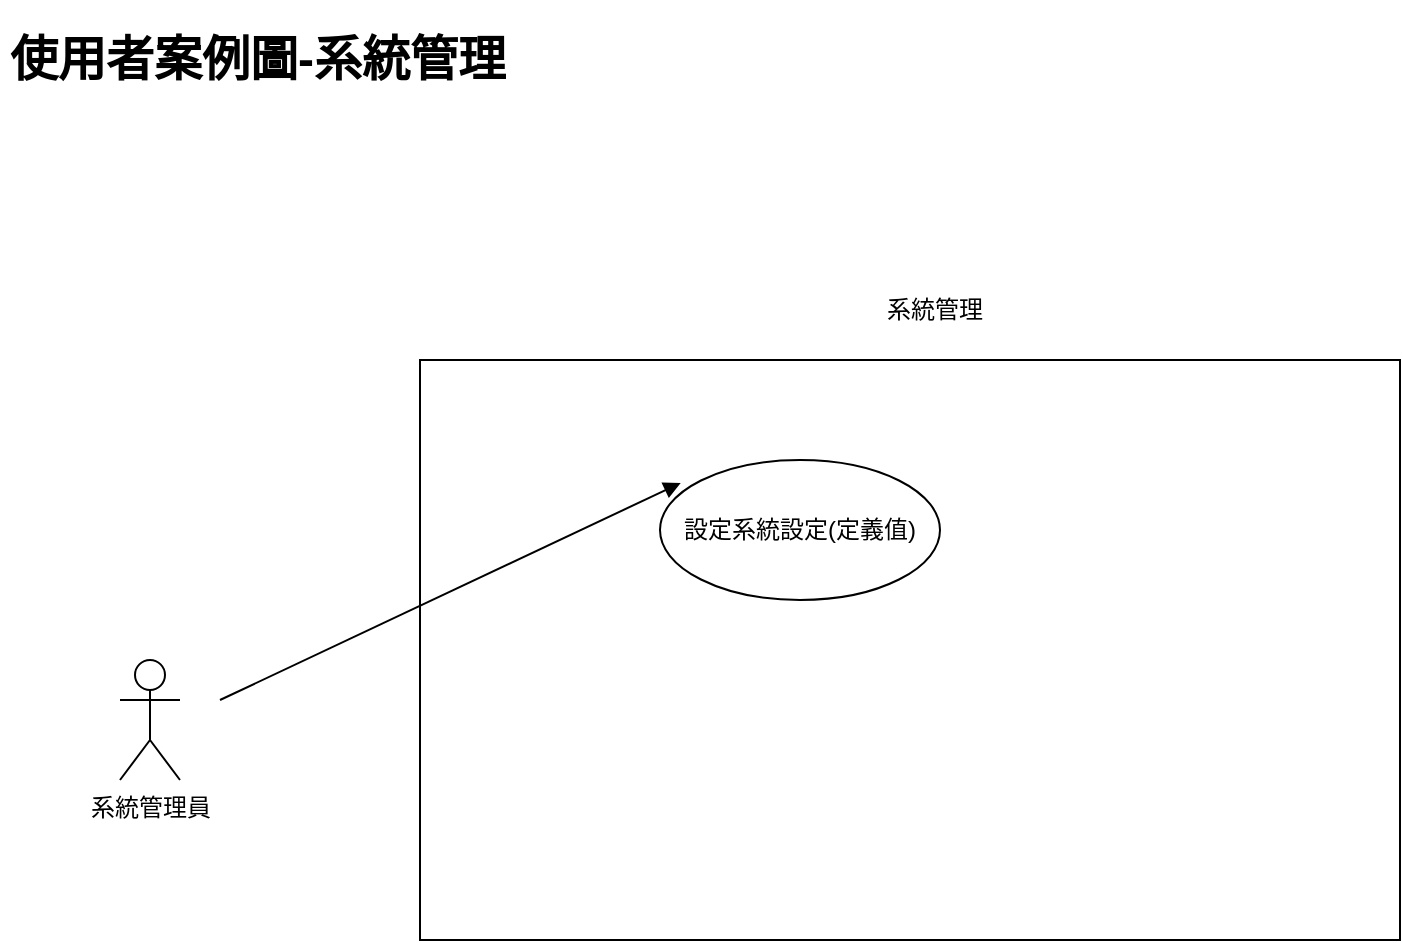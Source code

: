 <mxfile version="15.6.6" type="device"><diagram id="4ZNbAx4IfElN8y3qgS5P" name="Page-1"><mxGraphModel dx="1024" dy="687" grid="1" gridSize="10" guides="1" tooltips="1" connect="1" arrows="1" fold="1" page="1" pageScale="1" pageWidth="827" pageHeight="1169" math="0" shadow="0"><root><mxCell id="0"/><mxCell id="1" parent="0"/><mxCell id="Q0atqk7WGVGKcePPyG4--57" value="" style="html=1;fontColor=default;strokeColor=default;fillColor=default;" vertex="1" parent="1"><mxGeometry x="250" y="210" width="490" height="290" as="geometry"/></mxCell><mxCell id="A7Ur6f7OPCV7zLfDLtBG-33" value="&lt;h1&gt;使用者案例圖-系統管理&lt;/h1&gt;" style="text;html=1;strokeColor=none;fillColor=none;spacing=5;spacingTop=-20;whiteSpace=wrap;overflow=hidden;rounded=0;" parent="1" vertex="1"><mxGeometry x="40" y="40" width="330" height="130" as="geometry"/></mxCell><mxCell id="Q0atqk7WGVGKcePPyG4--13" value="設定系統設定(定義值)" style="ellipse;whiteSpace=wrap;html=1;fontColor=default;strokeColor=default;fillColor=default;" vertex="1" parent="1"><mxGeometry x="370" y="260" width="140" height="70" as="geometry"/></mxCell><mxCell id="Q0atqk7WGVGKcePPyG4--15" value="" style="html=1;verticalAlign=bottom;endArrow=block;rounded=0;labelBackgroundColor=default;fontColor=default;strokeColor=default;entryX=0.074;entryY=0.164;entryDx=0;entryDy=0;entryPerimeter=0;" edge="1" parent="1" target="Q0atqk7WGVGKcePPyG4--13"><mxGeometry width="80" relative="1" as="geometry"><mxPoint x="150" y="380" as="sourcePoint"/><mxPoint x="290.0" y="325" as="targetPoint"/></mxGeometry></mxCell><mxCell id="Q0atqk7WGVGKcePPyG4--47" value="系統管理員" style="shape=umlActor;verticalLabelPosition=bottom;verticalAlign=top;html=1;fillColor=default;strokeColor=default;fontColor=default;" vertex="1" parent="1"><mxGeometry x="100" y="360" width="30" height="60" as="geometry"/></mxCell><mxCell id="Q0atqk7WGVGKcePPyG4--58" value="系統管理" style="text;html=1;strokeColor=none;fillColor=none;align=center;verticalAlign=middle;whiteSpace=wrap;rounded=0;fontColor=default;" vertex="1" parent="1"><mxGeometry x="465" y="170" width="85" height="30" as="geometry"/></mxCell></root></mxGraphModel></diagram></mxfile>